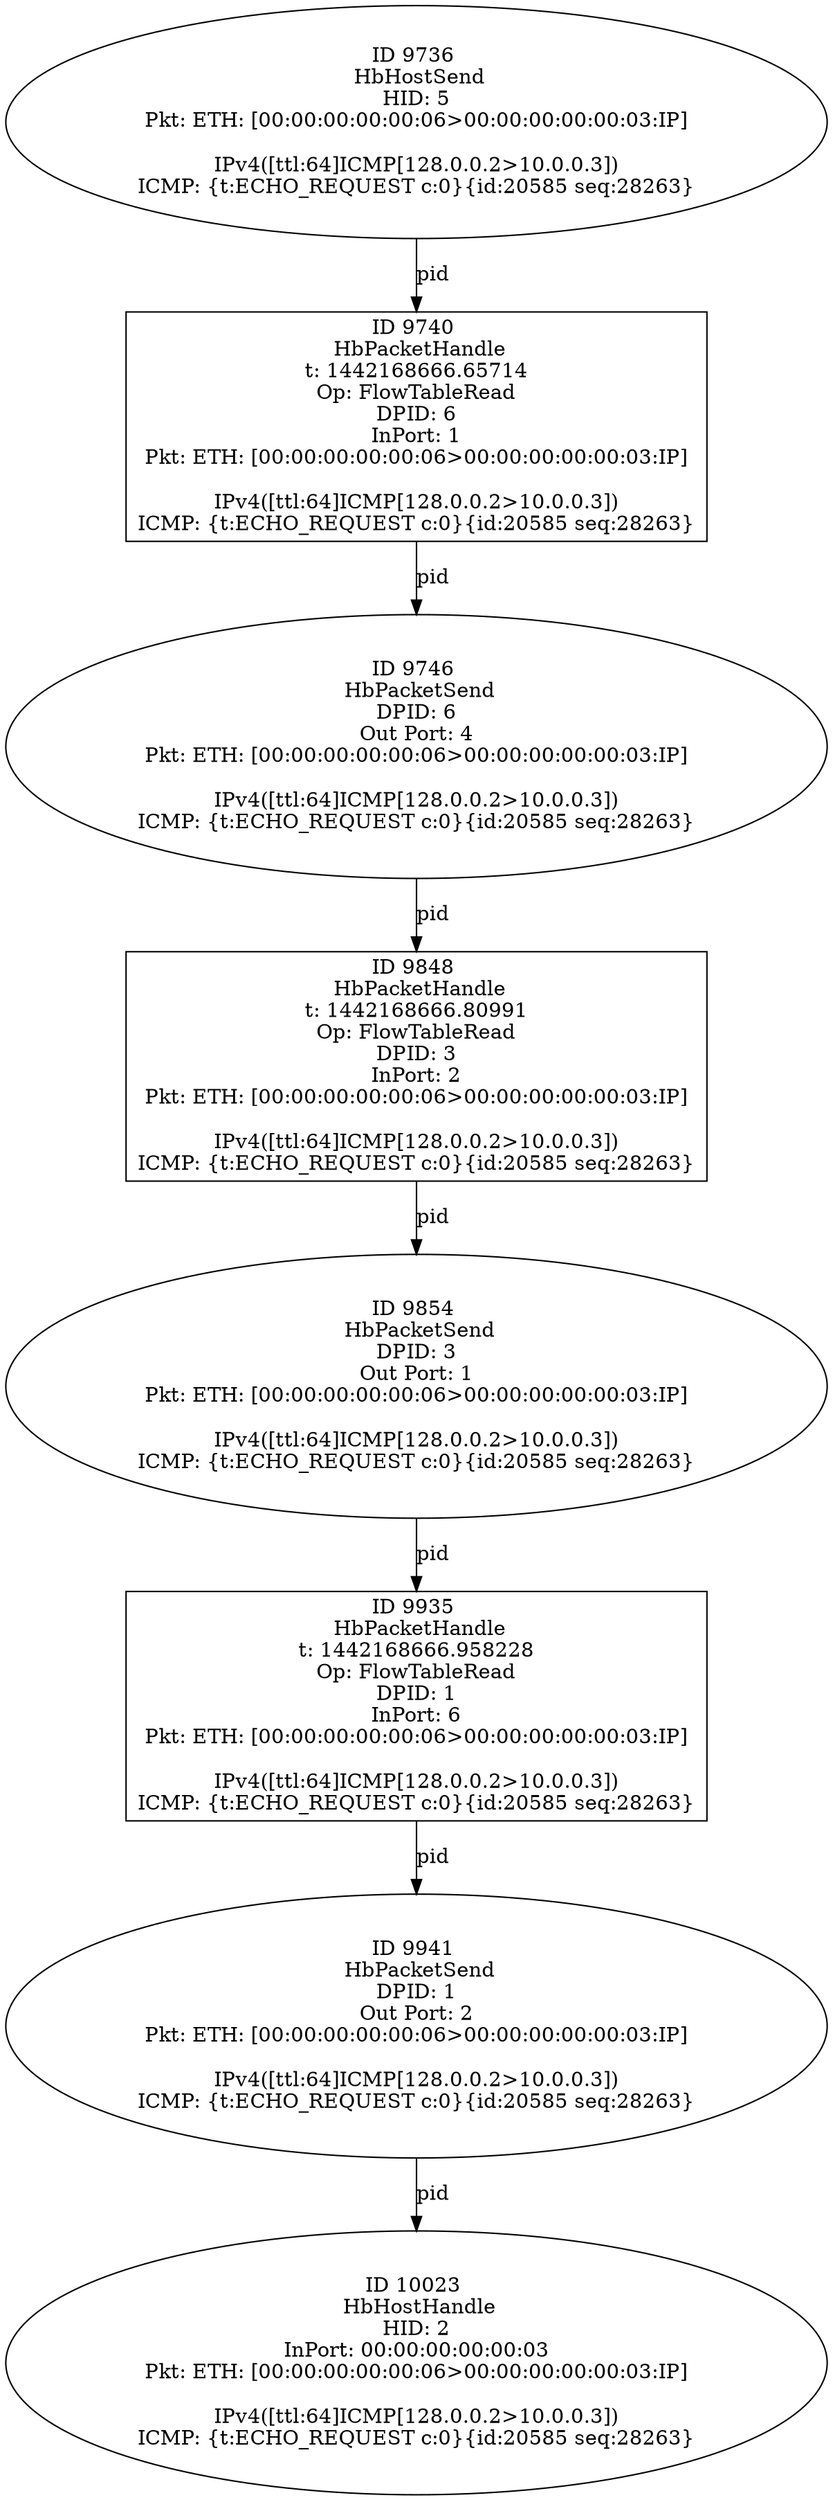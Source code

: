 strict digraph G {
10023 [shape=oval, event=<hb_events.HbHostHandle object at 0x10c4e7a50>, label="ID 10023 
 HbHostHandle
HID: 2
InPort: 00:00:00:00:00:03
Pkt: ETH: [00:00:00:00:00:06>00:00:00:00:00:03:IP]

IPv4([ttl:64]ICMP[128.0.0.2>10.0.0.3])
ICMP: {t:ECHO_REQUEST c:0}{id:20585 seq:28263}"];
9736 [shape=oval, event=<hb_events.HbHostSend object at 0x10c3e59d0>, label="ID 9736 
 HbHostSend
HID: 5
Pkt: ETH: [00:00:00:00:00:06>00:00:00:00:00:03:IP]

IPv4([ttl:64]ICMP[128.0.0.2>10.0.0.3])
ICMP: {t:ECHO_REQUEST c:0}{id:20585 seq:28263}"];
9740 [shape=box, event=<hb_events.HbPacketHandle object at 0x10c3fc050>, label="ID 9740 
 HbPacketHandle
t: 1442168666.65714
Op: FlowTableRead
DPID: 6
InPort: 1
Pkt: ETH: [00:00:00:00:00:06>00:00:00:00:00:03:IP]

IPv4([ttl:64]ICMP[128.0.0.2>10.0.0.3])
ICMP: {t:ECHO_REQUEST c:0}{id:20585 seq:28263}"];
9746 [shape=oval, event=<hb_events.HbPacketSend object at 0x10c3f6450>, label="ID 9746 
 HbPacketSend
DPID: 6
Out Port: 4
Pkt: ETH: [00:00:00:00:00:06>00:00:00:00:00:03:IP]

IPv4([ttl:64]ICMP[128.0.0.2>10.0.0.3])
ICMP: {t:ECHO_REQUEST c:0}{id:20585 seq:28263}"];
9941 [shape=oval, event=<hb_events.HbPacketSend object at 0x10c497750>, label="ID 9941 
 HbPacketSend
DPID: 1
Out Port: 2
Pkt: ETH: [00:00:00:00:00:06>00:00:00:00:00:03:IP]

IPv4([ttl:64]ICMP[128.0.0.2>10.0.0.3])
ICMP: {t:ECHO_REQUEST c:0}{id:20585 seq:28263}"];
9848 [shape=box, event=<hb_events.HbPacketHandle object at 0x10c447310>, label="ID 9848 
 HbPacketHandle
t: 1442168666.80991
Op: FlowTableRead
DPID: 3
InPort: 2
Pkt: ETH: [00:00:00:00:00:06>00:00:00:00:00:03:IP]

IPv4([ttl:64]ICMP[128.0.0.2>10.0.0.3])
ICMP: {t:ECHO_REQUEST c:0}{id:20585 seq:28263}"];
9935 [shape=box, event=<hb_events.HbPacketHandle object at 0x10c497510>, label="ID 9935 
 HbPacketHandle
t: 1442168666.958228
Op: FlowTableRead
DPID: 1
InPort: 6
Pkt: ETH: [00:00:00:00:00:06>00:00:00:00:00:03:IP]

IPv4([ttl:64]ICMP[128.0.0.2>10.0.0.3])
ICMP: {t:ECHO_REQUEST c:0}{id:20585 seq:28263}"];
9854 [shape=oval, event=<hb_events.HbPacketSend object at 0x10c447790>, label="ID 9854 
 HbPacketSend
DPID: 3
Out Port: 1
Pkt: ETH: [00:00:00:00:00:06>00:00:00:00:00:03:IP]

IPv4([ttl:64]ICMP[128.0.0.2>10.0.0.3])
ICMP: {t:ECHO_REQUEST c:0}{id:20585 seq:28263}"];
9736 -> 9740  [rel=pid, label=pid];
9740 -> 9746  [rel=pid, label=pid];
9746 -> 9848  [rel=pid, label=pid];
9941 -> 10023  [rel=pid, label=pid];
9848 -> 9854  [rel=pid, label=pid];
9854 -> 9935  [rel=pid, label=pid];
9935 -> 9941  [rel=pid, label=pid];
}

